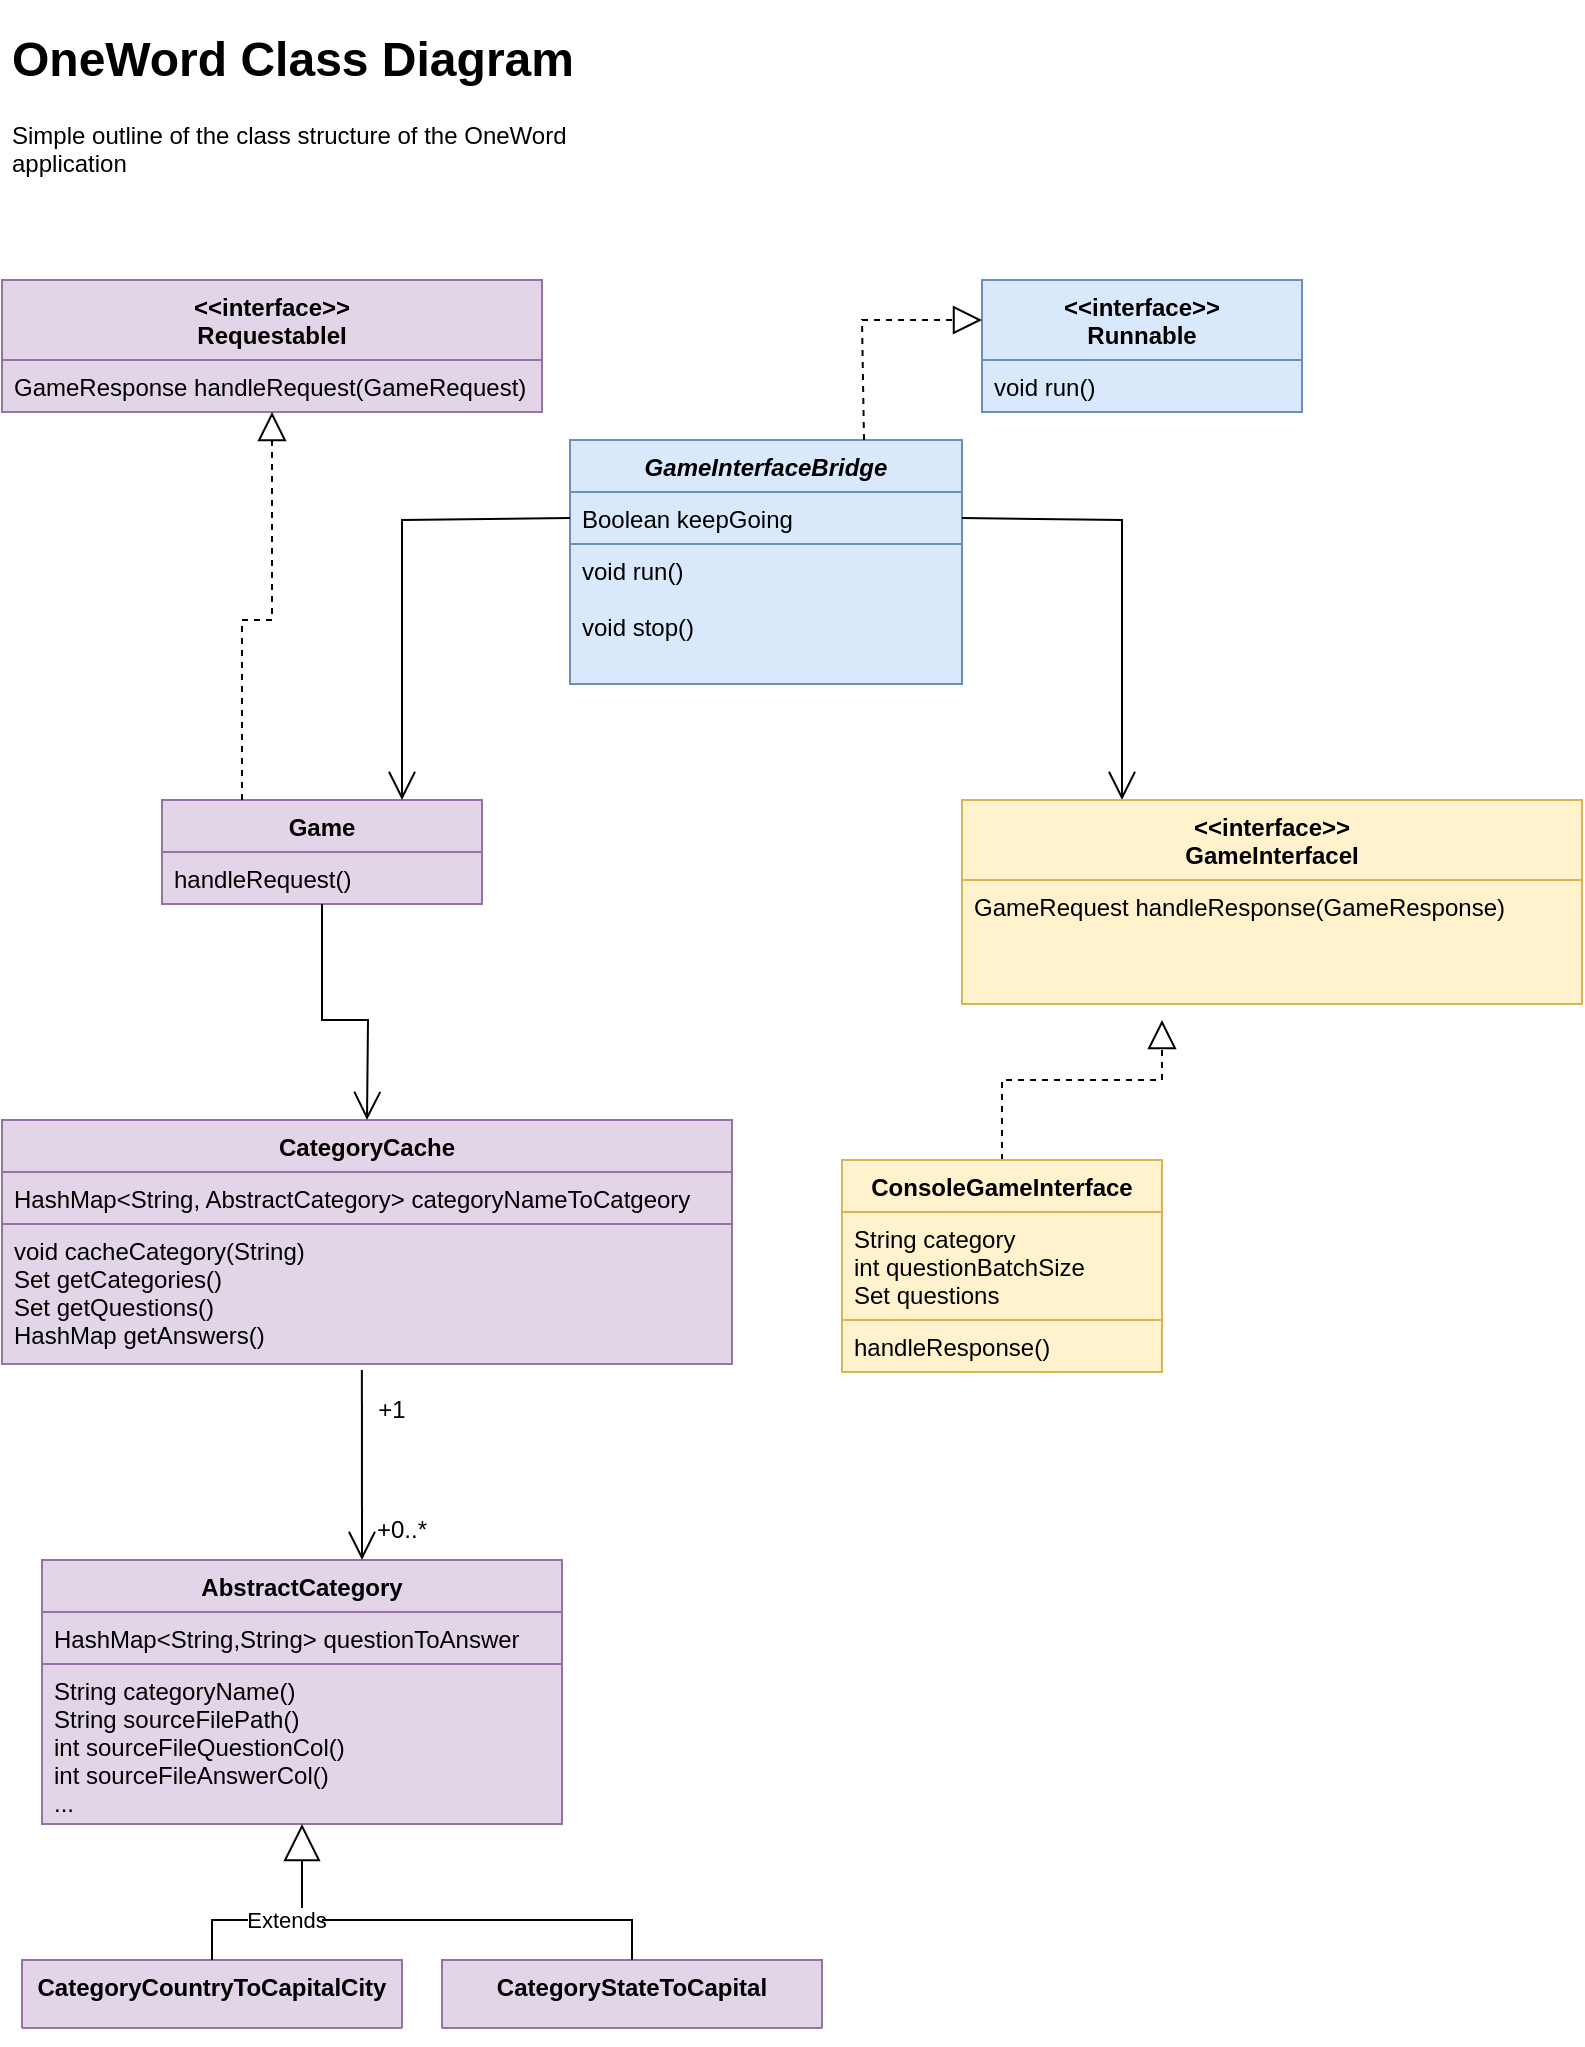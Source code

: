 <mxfile version="19.0.3" type="device"><diagram id="C5RBs43oDa-KdzZeNtuy" name="Page-1"><mxGraphModel dx="1385" dy="1958" grid="1" gridSize="10" guides="1" tooltips="1" connect="1" arrows="1" fold="1" page="1" pageScale="1" pageWidth="827" pageHeight="1169" math="0" shadow="0"><root><mxCell id="WIyWlLk6GJQsqaUBKTNV-0"/><mxCell id="WIyWlLk6GJQsqaUBKTNV-1" parent="WIyWlLk6GJQsqaUBKTNV-0"/><mxCell id="zkfFHV4jXpPFQw0GAbJ--0" value="GameInterfaceBridge" style="swimlane;fontStyle=3;align=center;verticalAlign=top;childLayout=stackLayout;horizontal=1;startSize=26;horizontalStack=0;resizeParent=1;resizeLast=0;collapsible=1;marginBottom=0;rounded=0;shadow=0;strokeWidth=1;fillColor=#dae8fc;strokeColor=#6c8ebf;" parent="WIyWlLk6GJQsqaUBKTNV-1" vertex="1"><mxGeometry x="303" y="270" width="196" height="122" as="geometry"><mxRectangle x="230" y="140" width="160" height="26" as="alternateBounds"/></mxGeometry></mxCell><mxCell id="zkfFHV4jXpPFQw0GAbJ--1" value="Boolean keepGoing&#10;" style="text;align=left;verticalAlign=top;spacingLeft=4;spacingRight=4;overflow=hidden;rotatable=0;points=[[0,0.5],[1,0.5]];portConstraint=eastwest;fillColor=#dae8fc;strokeColor=#6c8ebf;" parent="zkfFHV4jXpPFQw0GAbJ--0" vertex="1"><mxGeometry y="26" width="196" height="26" as="geometry"/></mxCell><mxCell id="zkfFHV4jXpPFQw0GAbJ--5" value="void run()&#10;&#10;void stop()" style="text;align=left;verticalAlign=top;spacingLeft=4;spacingRight=4;overflow=hidden;rotatable=0;points=[[0,0.5],[1,0.5]];portConstraint=eastwest;fillColor=#dae8fc;strokeColor=#6c8ebf;" parent="zkfFHV4jXpPFQw0GAbJ--0" vertex="1"><mxGeometry y="52" width="196" height="70" as="geometry"/></mxCell><mxCell id="zkfFHV4jXpPFQw0GAbJ--6" value="Game" style="swimlane;fontStyle=1;align=center;verticalAlign=top;childLayout=stackLayout;horizontal=1;startSize=26;horizontalStack=0;resizeParent=1;resizeLast=0;collapsible=1;marginBottom=0;rounded=0;shadow=0;strokeWidth=1;fillColor=#e1d5e7;strokeColor=#9673a6;" parent="WIyWlLk6GJQsqaUBKTNV-1" vertex="1"><mxGeometry x="99" y="450" width="160" height="52" as="geometry"><mxRectangle x="130" y="380" width="160" height="26" as="alternateBounds"/></mxGeometry></mxCell><mxCell id="zkfFHV4jXpPFQw0GAbJ--10" value="handleRequest()&#10;" style="text;align=left;verticalAlign=top;spacingLeft=4;spacingRight=4;overflow=hidden;rotatable=0;points=[[0,0.5],[1,0.5]];portConstraint=eastwest;fontStyle=0;fillColor=#e1d5e7;strokeColor=#9673a6;" parent="zkfFHV4jXpPFQw0GAbJ--6" vertex="1"><mxGeometry y="26" width="160" height="26" as="geometry"/></mxCell><mxCell id="pO42CXwzKQBMsepKopip-3" value="" style="endArrow=open;endFill=1;endSize=12;html=1;rounded=0;entryX=0.25;entryY=0;entryDx=0;entryDy=0;exitX=1;exitY=0.5;exitDx=0;exitDy=0;" edge="1" parent="WIyWlLk6GJQsqaUBKTNV-1" source="zkfFHV4jXpPFQw0GAbJ--1"><mxGeometry width="160" relative="1" as="geometry"><mxPoint x="463" y="410" as="sourcePoint"/><mxPoint x="579" y="450" as="targetPoint"/><Array as="points"><mxPoint x="579" y="310"/></Array></mxGeometry></mxCell><mxCell id="pO42CXwzKQBMsepKopip-4" value="" style="endArrow=open;endFill=1;endSize=12;html=1;rounded=0;exitX=0;exitY=0.5;exitDx=0;exitDy=0;entryX=0.75;entryY=0;entryDx=0;entryDy=0;" edge="1" parent="WIyWlLk6GJQsqaUBKTNV-1" source="zkfFHV4jXpPFQw0GAbJ--1" target="zkfFHV4jXpPFQw0GAbJ--6"><mxGeometry width="160" relative="1" as="geometry"><mxPoint x="303" y="355" as="sourcePoint"/><mxPoint x="269" y="360" as="targetPoint"/><Array as="points"><mxPoint x="219" y="310"/></Array></mxGeometry></mxCell><mxCell id="pO42CXwzKQBMsepKopip-5" value="&lt;&lt;interface&gt;&gt;&#10;Runnable" style="swimlane;fontStyle=1;align=center;verticalAlign=top;childLayout=stackLayout;horizontal=1;startSize=40;horizontalStack=0;resizeParent=1;resizeParentMax=0;resizeLast=0;collapsible=1;marginBottom=0;fillColor=#dae8fc;strokeColor=#6c8ebf;" vertex="1" parent="WIyWlLk6GJQsqaUBKTNV-1"><mxGeometry x="509" y="190" width="160" height="66" as="geometry"/></mxCell><mxCell id="pO42CXwzKQBMsepKopip-8" value="void run()" style="text;strokeColor=#6c8ebf;fillColor=#dae8fc;align=left;verticalAlign=top;spacingLeft=4;spacingRight=4;overflow=hidden;rotatable=0;points=[[0,0.5],[1,0.5]];portConstraint=eastwest;" vertex="1" parent="pO42CXwzKQBMsepKopip-5"><mxGeometry y="40" width="160" height="26" as="geometry"/></mxCell><mxCell id="pO42CXwzKQBMsepKopip-9" value="" style="endArrow=block;dashed=1;endFill=0;endSize=12;html=1;rounded=0;exitX=0.75;exitY=0;exitDx=0;exitDy=0;" edge="1" parent="WIyWlLk6GJQsqaUBKTNV-1" source="zkfFHV4jXpPFQw0GAbJ--0"><mxGeometry width="160" relative="1" as="geometry"><mxPoint x="349" y="210" as="sourcePoint"/><mxPoint x="509" y="210" as="targetPoint"/><Array as="points"><mxPoint x="449" y="210"/></Array></mxGeometry></mxCell><mxCell id="pO42CXwzKQBMsepKopip-12" value="&lt;&lt;interface&gt;&gt;&#10;GameInterfaceI" style="swimlane;fontStyle=1;align=center;verticalAlign=top;childLayout=stackLayout;horizontal=1;startSize=40;horizontalStack=0;resizeParent=1;resizeParentMax=0;resizeLast=0;collapsible=1;marginBottom=0;fillColor=#fff2cc;strokeColor=#d6b656;" vertex="1" parent="WIyWlLk6GJQsqaUBKTNV-1"><mxGeometry x="499" y="450" width="310" height="102" as="geometry"/></mxCell><mxCell id="pO42CXwzKQBMsepKopip-56" value="GameRequest handleResponse(GameResponse)" style="text;strokeColor=#d6b656;fillColor=#fff2cc;align=left;verticalAlign=top;spacingLeft=4;spacingRight=4;overflow=hidden;rotatable=0;points=[[0,0.5],[1,0.5]];portConstraint=eastwest;" vertex="1" parent="pO42CXwzKQBMsepKopip-12"><mxGeometry y="40" width="310" height="62" as="geometry"/></mxCell><mxCell id="pO42CXwzKQBMsepKopip-17" value="&lt;&lt;interface&gt;&gt;&#10;RequestableI" style="swimlane;fontStyle=1;align=center;verticalAlign=top;childLayout=stackLayout;horizontal=1;startSize=40;horizontalStack=0;resizeParent=1;resizeParentMax=0;resizeLast=0;collapsible=1;marginBottom=0;fillColor=#e1d5e7;strokeColor=#9673a6;" vertex="1" parent="WIyWlLk6GJQsqaUBKTNV-1"><mxGeometry x="19" y="190" width="270" height="66" as="geometry"/></mxCell><mxCell id="pO42CXwzKQBMsepKopip-20" value="GameResponse handleRequest(GameRequest)" style="text;strokeColor=#9673a6;fillColor=#e1d5e7;align=left;verticalAlign=top;spacingLeft=4;spacingRight=4;overflow=hidden;rotatable=0;points=[[0,0.5],[1,0.5]];portConstraint=eastwest;" vertex="1" parent="pO42CXwzKQBMsepKopip-17"><mxGeometry y="40" width="270" height="26" as="geometry"/></mxCell><mxCell id="pO42CXwzKQBMsepKopip-26" value="" style="endArrow=block;dashed=1;endFill=0;endSize=12;html=1;rounded=0;exitX=0.25;exitY=0;exitDx=0;exitDy=0;" edge="1" parent="WIyWlLk6GJQsqaUBKTNV-1" source="zkfFHV4jXpPFQw0GAbJ--6" target="pO42CXwzKQBMsepKopip-20"><mxGeometry width="160" relative="1" as="geometry"><mxPoint x="39" y="390" as="sourcePoint"/><mxPoint x="199" y="390" as="targetPoint"/><Array as="points"><mxPoint x="139" y="360"/><mxPoint x="154" y="360"/></Array></mxGeometry></mxCell><mxCell id="pO42CXwzKQBMsepKopip-28" value="CategoryCache" style="swimlane;fontStyle=1;align=center;verticalAlign=top;childLayout=stackLayout;horizontal=1;startSize=26;horizontalStack=0;resizeParent=1;resizeParentMax=0;resizeLast=0;collapsible=1;marginBottom=0;fillColor=#e1d5e7;strokeColor=#9673a6;" vertex="1" parent="WIyWlLk6GJQsqaUBKTNV-1"><mxGeometry x="19" y="610" width="365" height="122" as="geometry"/></mxCell><mxCell id="pO42CXwzKQBMsepKopip-29" value="HashMap&lt;String, AbstractCategory&gt; categoryNameToCatgeory" style="text;strokeColor=#9673a6;fillColor=#e1d5e7;align=left;verticalAlign=top;spacingLeft=4;spacingRight=4;overflow=hidden;rotatable=0;points=[[0,0.5],[1,0.5]];portConstraint=eastwest;" vertex="1" parent="pO42CXwzKQBMsepKopip-28"><mxGeometry y="26" width="365" height="26" as="geometry"/></mxCell><mxCell id="pO42CXwzKQBMsepKopip-31" value="void cacheCategory(String)&#10;Set getCategories()&#10;Set getQuestions()&#10;HashMap getAnswers()" style="text;strokeColor=#9673a6;fillColor=#e1d5e7;align=left;verticalAlign=top;spacingLeft=4;spacingRight=4;overflow=hidden;rotatable=0;points=[[0,0.5],[1,0.5]];portConstraint=eastwest;" vertex="1" parent="pO42CXwzKQBMsepKopip-28"><mxGeometry y="52" width="365" height="70" as="geometry"/></mxCell><mxCell id="pO42CXwzKQBMsepKopip-32" value="" style="endArrow=open;endFill=1;endSize=12;html=1;rounded=0;entryX=0.5;entryY=0;entryDx=0;entryDy=0;exitX=0.5;exitY=1;exitDx=0;exitDy=0;" edge="1" parent="WIyWlLk6GJQsqaUBKTNV-1" source="zkfFHV4jXpPFQw0GAbJ--6" target="pO42CXwzKQBMsepKopip-28"><mxGeometry width="160" relative="1" as="geometry"><mxPoint x="169" y="520" as="sourcePoint"/><mxPoint x="579" y="840" as="targetPoint"/><Array as="points"><mxPoint x="179" y="560"/><mxPoint x="202" y="560"/></Array></mxGeometry></mxCell><mxCell id="pO42CXwzKQBMsepKopip-34" value="AbstractCategory" style="swimlane;fontStyle=1;align=center;verticalAlign=top;childLayout=stackLayout;horizontal=1;startSize=26;horizontalStack=0;resizeParent=1;resizeParentMax=0;resizeLast=0;collapsible=1;marginBottom=0;fillColor=#e1d5e7;strokeColor=#9673a6;" vertex="1" parent="WIyWlLk6GJQsqaUBKTNV-1"><mxGeometry x="39" y="830" width="260" height="132" as="geometry"/></mxCell><mxCell id="pO42CXwzKQBMsepKopip-35" value="HashMap&lt;String,String&gt; questionToAnswer" style="text;strokeColor=#9673a6;fillColor=#e1d5e7;align=left;verticalAlign=top;spacingLeft=4;spacingRight=4;overflow=hidden;rotatable=0;points=[[0,0.5],[1,0.5]];portConstraint=eastwest;" vertex="1" parent="pO42CXwzKQBMsepKopip-34"><mxGeometry y="26" width="260" height="26" as="geometry"/></mxCell><mxCell id="pO42CXwzKQBMsepKopip-37" value="String categoryName()&#10;String sourceFilePath()&#10;int sourceFileQuestionCol()&#10;int sourceFileAnswerCol()&#10;..." style="text;strokeColor=#9673a6;fillColor=#e1d5e7;align=left;verticalAlign=top;spacingLeft=4;spacingRight=4;overflow=hidden;rotatable=0;points=[[0,0.5],[1,0.5]];portConstraint=eastwest;" vertex="1" parent="pO42CXwzKQBMsepKopip-34"><mxGeometry y="52" width="260" height="80" as="geometry"/></mxCell><mxCell id="pO42CXwzKQBMsepKopip-38" value="+1" style="text;html=1;align=center;verticalAlign=middle;whiteSpace=wrap;rounded=0;" vertex="1" parent="WIyWlLk6GJQsqaUBKTNV-1"><mxGeometry x="199" y="740" width="30" height="30" as="geometry"/></mxCell><mxCell id="pO42CXwzKQBMsepKopip-39" value="+0..*" style="text;html=1;align=center;verticalAlign=middle;whiteSpace=wrap;rounded=0;" vertex="1" parent="WIyWlLk6GJQsqaUBKTNV-1"><mxGeometry x="189" y="800" width="60" height="30" as="geometry"/></mxCell><mxCell id="pO42CXwzKQBMsepKopip-41" value="" style="endArrow=open;endFill=1;endSize=12;html=1;rounded=0;exitX=0.493;exitY=1.043;exitDx=0;exitDy=0;exitPerimeter=0;" edge="1" parent="WIyWlLk6GJQsqaUBKTNV-1" source="pO42CXwzKQBMsepKopip-31"><mxGeometry width="160" relative="1" as="geometry"><mxPoint x="159" y="790" as="sourcePoint"/><mxPoint x="199" y="830" as="targetPoint"/></mxGeometry></mxCell><mxCell id="pO42CXwzKQBMsepKopip-42" value="CategoryCountryToCapitalCity" style="swimlane;fontStyle=1;align=center;verticalAlign=top;childLayout=stackLayout;horizontal=1;startSize=34;horizontalStack=0;resizeParent=1;resizeParentMax=0;resizeLast=0;collapsible=1;marginBottom=0;fillColor=#e1d5e7;strokeColor=#9673a6;" vertex="1" parent="WIyWlLk6GJQsqaUBKTNV-1"><mxGeometry x="29" y="1030" width="190" height="34" as="geometry"/></mxCell><mxCell id="pO42CXwzKQBMsepKopip-46" value="CategoryStateToCapital" style="swimlane;fontStyle=1;align=center;verticalAlign=top;childLayout=stackLayout;horizontal=1;startSize=34;horizontalStack=0;resizeParent=1;resizeParentMax=0;resizeLast=0;collapsible=1;marginBottom=0;fillColor=#e1d5e7;strokeColor=#9673a6;" vertex="1" parent="WIyWlLk6GJQsqaUBKTNV-1"><mxGeometry x="239" y="1030" width="190" height="34" as="geometry"/></mxCell><mxCell id="pO42CXwzKQBMsepKopip-49" value="Extends" style="endArrow=block;endSize=16;endFill=0;html=1;rounded=0;exitX=0.5;exitY=0;exitDx=0;exitDy=0;entryX=0.5;entryY=1;entryDx=0;entryDy=0;" edge="1" parent="WIyWlLk6GJQsqaUBKTNV-1" source="pO42CXwzKQBMsepKopip-42" target="pO42CXwzKQBMsepKopip-34"><mxGeometry width="160" relative="1" as="geometry"><mxPoint x="419" y="840" as="sourcePoint"/><mxPoint x="119" y="960" as="targetPoint"/><Array as="points"><mxPoint x="124" y="1010"/><mxPoint x="169" y="1010"/></Array></mxGeometry></mxCell><mxCell id="pO42CXwzKQBMsepKopip-51" value="" style="endArrow=block;dashed=1;endFill=0;endSize=12;html=1;rounded=0;" edge="1" parent="WIyWlLk6GJQsqaUBKTNV-1"><mxGeometry width="160" relative="1" as="geometry"><mxPoint x="519" y="630" as="sourcePoint"/><mxPoint x="599" y="560" as="targetPoint"/><Array as="points"><mxPoint x="519" y="590"/><mxPoint x="599" y="590"/></Array></mxGeometry></mxCell><mxCell id="pO42CXwzKQBMsepKopip-52" value="ConsoleGameInterface" style="swimlane;fontStyle=1;align=center;verticalAlign=top;childLayout=stackLayout;horizontal=1;startSize=26;horizontalStack=0;resizeParent=1;resizeParentMax=0;resizeLast=0;collapsible=1;marginBottom=0;fillColor=#fff2cc;strokeColor=#d6b656;" vertex="1" parent="WIyWlLk6GJQsqaUBKTNV-1"><mxGeometry x="439" y="630" width="160" height="106" as="geometry"/></mxCell><mxCell id="pO42CXwzKQBMsepKopip-53" value="String category&#10;int questionBatchSize&#10;Set questions" style="text;strokeColor=#d6b656;fillColor=#fff2cc;align=left;verticalAlign=top;spacingLeft=4;spacingRight=4;overflow=hidden;rotatable=0;points=[[0,0.5],[1,0.5]];portConstraint=eastwest;" vertex="1" parent="pO42CXwzKQBMsepKopip-52"><mxGeometry y="26" width="160" height="54" as="geometry"/></mxCell><mxCell id="pO42CXwzKQBMsepKopip-55" value="handleResponse()" style="text;strokeColor=#d6b656;fillColor=#fff2cc;align=left;verticalAlign=top;spacingLeft=4;spacingRight=4;overflow=hidden;rotatable=0;points=[[0,0.5],[1,0.5]];portConstraint=eastwest;" vertex="1" parent="pO42CXwzKQBMsepKopip-52"><mxGeometry y="80" width="160" height="26" as="geometry"/></mxCell><mxCell id="pO42CXwzKQBMsepKopip-57" style="edgeStyle=orthogonalEdgeStyle;rounded=0;orthogonalLoop=1;jettySize=auto;html=1;exitX=0.5;exitY=1;exitDx=0;exitDy=0;" edge="1" parent="WIyWlLk6GJQsqaUBKTNV-1" source="pO42CXwzKQBMsepKopip-46" target="pO42CXwzKQBMsepKopip-46"><mxGeometry relative="1" as="geometry"/></mxCell><mxCell id="pO42CXwzKQBMsepKopip-59" value="" style="endArrow=none;html=1;rounded=0;exitX=0.5;exitY=0;exitDx=0;exitDy=0;" edge="1" parent="WIyWlLk6GJQsqaUBKTNV-1" source="pO42CXwzKQBMsepKopip-46"><mxGeometry width="50" height="50" relative="1" as="geometry"><mxPoint x="479" y="840" as="sourcePoint"/><mxPoint x="179" y="1010" as="targetPoint"/><Array as="points"><mxPoint x="334" y="1010"/></Array></mxGeometry></mxCell><mxCell id="pO42CXwzKQBMsepKopip-60" value="&lt;h1&gt;OneWord Class Diagram&lt;/h1&gt;&lt;p&gt;Simple outline of the class structure of the OneWord application&lt;/p&gt;" style="text;html=1;strokeColor=none;fillColor=none;spacing=5;spacingTop=-20;whiteSpace=wrap;overflow=hidden;rounded=0;" vertex="1" parent="WIyWlLk6GJQsqaUBKTNV-1"><mxGeometry x="19" y="60" width="301" height="100" as="geometry"/></mxCell></root></mxGraphModel></diagram></mxfile>